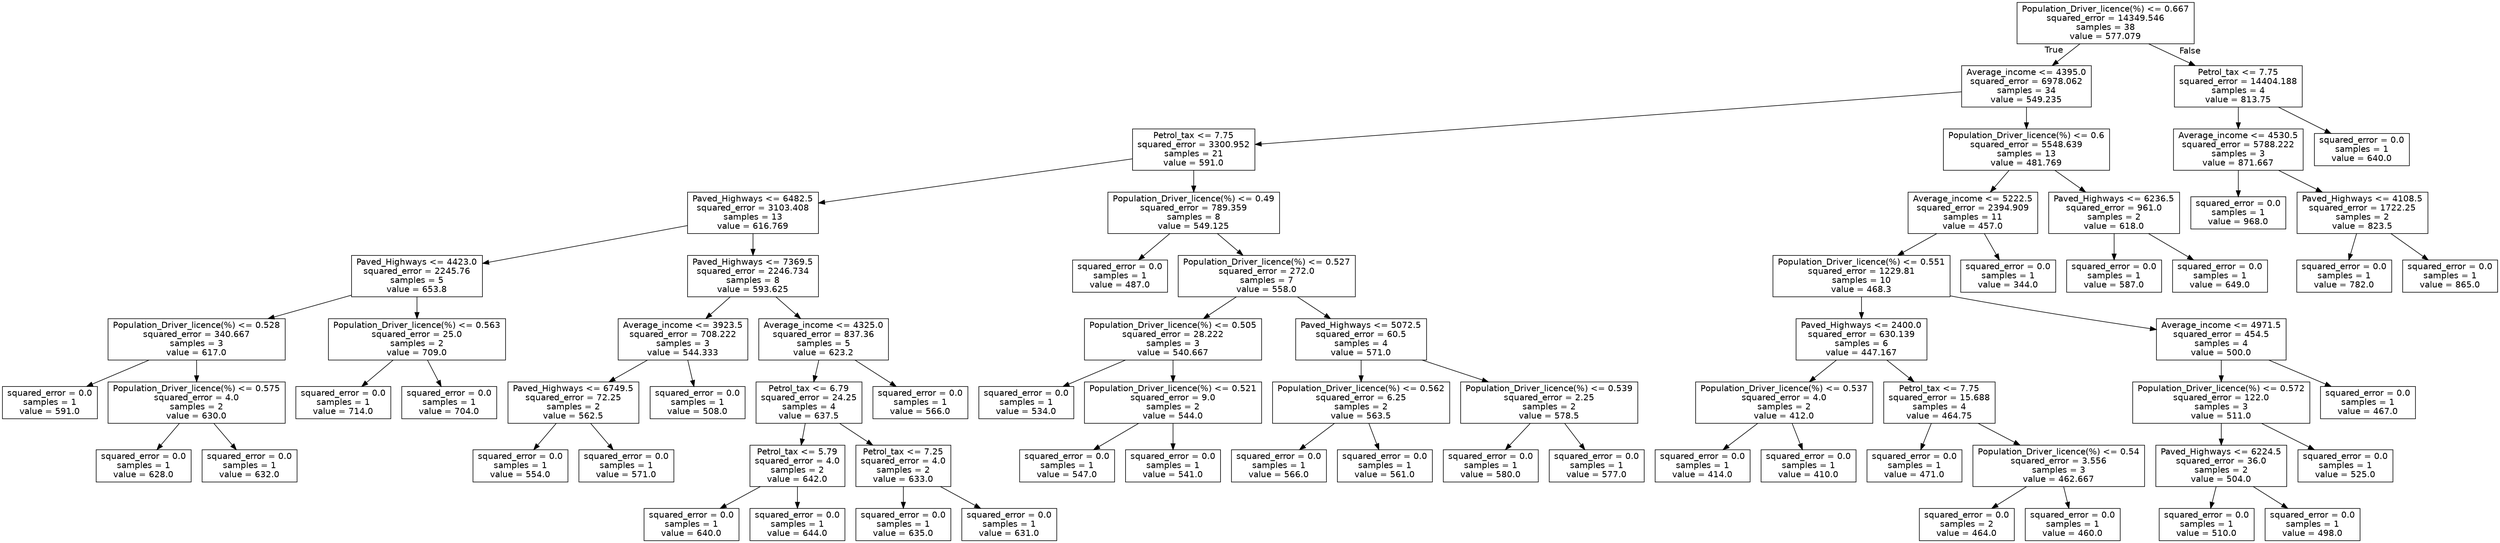 digraph Tree {
node [shape=box, fontname="helvetica"] ;
edge [fontname="helvetica"] ;
0 [label="Population_Driver_licence(%) <= 0.667\nsquared_error = 14349.546\nsamples = 38\nvalue = 577.079"] ;
1 [label="Average_income <= 4395.0\nsquared_error = 6978.062\nsamples = 34\nvalue = 549.235"] ;
0 -> 1 [labeldistance=2.5, labelangle=45, headlabel="True"] ;
2 [label="Petrol_tax <= 7.75\nsquared_error = 3300.952\nsamples = 21\nvalue = 591.0"] ;
1 -> 2 ;
3 [label="Paved_Highways <= 6482.5\nsquared_error = 3103.408\nsamples = 13\nvalue = 616.769"] ;
2 -> 3 ;
4 [label="Paved_Highways <= 4423.0\nsquared_error = 2245.76\nsamples = 5\nvalue = 653.8"] ;
3 -> 4 ;
5 [label="Population_Driver_licence(%) <= 0.528\nsquared_error = 340.667\nsamples = 3\nvalue = 617.0"] ;
4 -> 5 ;
6 [label="squared_error = 0.0\nsamples = 1\nvalue = 591.0"] ;
5 -> 6 ;
7 [label="Population_Driver_licence(%) <= 0.575\nsquared_error = 4.0\nsamples = 2\nvalue = 630.0"] ;
5 -> 7 ;
8 [label="squared_error = 0.0\nsamples = 1\nvalue = 628.0"] ;
7 -> 8 ;
9 [label="squared_error = 0.0\nsamples = 1\nvalue = 632.0"] ;
7 -> 9 ;
10 [label="Population_Driver_licence(%) <= 0.563\nsquared_error = 25.0\nsamples = 2\nvalue = 709.0"] ;
4 -> 10 ;
11 [label="squared_error = 0.0\nsamples = 1\nvalue = 714.0"] ;
10 -> 11 ;
12 [label="squared_error = 0.0\nsamples = 1\nvalue = 704.0"] ;
10 -> 12 ;
13 [label="Paved_Highways <= 7369.5\nsquared_error = 2246.734\nsamples = 8\nvalue = 593.625"] ;
3 -> 13 ;
14 [label="Average_income <= 3923.5\nsquared_error = 708.222\nsamples = 3\nvalue = 544.333"] ;
13 -> 14 ;
15 [label="Paved_Highways <= 6749.5\nsquared_error = 72.25\nsamples = 2\nvalue = 562.5"] ;
14 -> 15 ;
16 [label="squared_error = 0.0\nsamples = 1\nvalue = 554.0"] ;
15 -> 16 ;
17 [label="squared_error = 0.0\nsamples = 1\nvalue = 571.0"] ;
15 -> 17 ;
18 [label="squared_error = 0.0\nsamples = 1\nvalue = 508.0"] ;
14 -> 18 ;
19 [label="Average_income <= 4325.0\nsquared_error = 837.36\nsamples = 5\nvalue = 623.2"] ;
13 -> 19 ;
20 [label="Petrol_tax <= 6.79\nsquared_error = 24.25\nsamples = 4\nvalue = 637.5"] ;
19 -> 20 ;
21 [label="Petrol_tax <= 5.79\nsquared_error = 4.0\nsamples = 2\nvalue = 642.0"] ;
20 -> 21 ;
22 [label="squared_error = 0.0\nsamples = 1\nvalue = 640.0"] ;
21 -> 22 ;
23 [label="squared_error = 0.0\nsamples = 1\nvalue = 644.0"] ;
21 -> 23 ;
24 [label="Petrol_tax <= 7.25\nsquared_error = 4.0\nsamples = 2\nvalue = 633.0"] ;
20 -> 24 ;
25 [label="squared_error = 0.0\nsamples = 1\nvalue = 635.0"] ;
24 -> 25 ;
26 [label="squared_error = 0.0\nsamples = 1\nvalue = 631.0"] ;
24 -> 26 ;
27 [label="squared_error = 0.0\nsamples = 1\nvalue = 566.0"] ;
19 -> 27 ;
28 [label="Population_Driver_licence(%) <= 0.49\nsquared_error = 789.359\nsamples = 8\nvalue = 549.125"] ;
2 -> 28 ;
29 [label="squared_error = 0.0\nsamples = 1\nvalue = 487.0"] ;
28 -> 29 ;
30 [label="Population_Driver_licence(%) <= 0.527\nsquared_error = 272.0\nsamples = 7\nvalue = 558.0"] ;
28 -> 30 ;
31 [label="Population_Driver_licence(%) <= 0.505\nsquared_error = 28.222\nsamples = 3\nvalue = 540.667"] ;
30 -> 31 ;
32 [label="squared_error = 0.0\nsamples = 1\nvalue = 534.0"] ;
31 -> 32 ;
33 [label="Population_Driver_licence(%) <= 0.521\nsquared_error = 9.0\nsamples = 2\nvalue = 544.0"] ;
31 -> 33 ;
34 [label="squared_error = 0.0\nsamples = 1\nvalue = 547.0"] ;
33 -> 34 ;
35 [label="squared_error = 0.0\nsamples = 1\nvalue = 541.0"] ;
33 -> 35 ;
36 [label="Paved_Highways <= 5072.5\nsquared_error = 60.5\nsamples = 4\nvalue = 571.0"] ;
30 -> 36 ;
37 [label="Population_Driver_licence(%) <= 0.562\nsquared_error = 6.25\nsamples = 2\nvalue = 563.5"] ;
36 -> 37 ;
38 [label="squared_error = 0.0\nsamples = 1\nvalue = 566.0"] ;
37 -> 38 ;
39 [label="squared_error = 0.0\nsamples = 1\nvalue = 561.0"] ;
37 -> 39 ;
40 [label="Population_Driver_licence(%) <= 0.539\nsquared_error = 2.25\nsamples = 2\nvalue = 578.5"] ;
36 -> 40 ;
41 [label="squared_error = 0.0\nsamples = 1\nvalue = 580.0"] ;
40 -> 41 ;
42 [label="squared_error = 0.0\nsamples = 1\nvalue = 577.0"] ;
40 -> 42 ;
43 [label="Population_Driver_licence(%) <= 0.6\nsquared_error = 5548.639\nsamples = 13\nvalue = 481.769"] ;
1 -> 43 ;
44 [label="Average_income <= 5222.5\nsquared_error = 2394.909\nsamples = 11\nvalue = 457.0"] ;
43 -> 44 ;
45 [label="Population_Driver_licence(%) <= 0.551\nsquared_error = 1229.81\nsamples = 10\nvalue = 468.3"] ;
44 -> 45 ;
46 [label="Paved_Highways <= 2400.0\nsquared_error = 630.139\nsamples = 6\nvalue = 447.167"] ;
45 -> 46 ;
47 [label="Population_Driver_licence(%) <= 0.537\nsquared_error = 4.0\nsamples = 2\nvalue = 412.0"] ;
46 -> 47 ;
48 [label="squared_error = 0.0\nsamples = 1\nvalue = 414.0"] ;
47 -> 48 ;
49 [label="squared_error = 0.0\nsamples = 1\nvalue = 410.0"] ;
47 -> 49 ;
50 [label="Petrol_tax <= 7.75\nsquared_error = 15.688\nsamples = 4\nvalue = 464.75"] ;
46 -> 50 ;
51 [label="squared_error = 0.0\nsamples = 1\nvalue = 471.0"] ;
50 -> 51 ;
52 [label="Population_Driver_licence(%) <= 0.54\nsquared_error = 3.556\nsamples = 3\nvalue = 462.667"] ;
50 -> 52 ;
53 [label="squared_error = 0.0\nsamples = 2\nvalue = 464.0"] ;
52 -> 53 ;
54 [label="squared_error = 0.0\nsamples = 1\nvalue = 460.0"] ;
52 -> 54 ;
55 [label="Average_income <= 4971.5\nsquared_error = 454.5\nsamples = 4\nvalue = 500.0"] ;
45 -> 55 ;
56 [label="Population_Driver_licence(%) <= 0.572\nsquared_error = 122.0\nsamples = 3\nvalue = 511.0"] ;
55 -> 56 ;
57 [label="Paved_Highways <= 6224.5\nsquared_error = 36.0\nsamples = 2\nvalue = 504.0"] ;
56 -> 57 ;
58 [label="squared_error = 0.0\nsamples = 1\nvalue = 510.0"] ;
57 -> 58 ;
59 [label="squared_error = 0.0\nsamples = 1\nvalue = 498.0"] ;
57 -> 59 ;
60 [label="squared_error = 0.0\nsamples = 1\nvalue = 525.0"] ;
56 -> 60 ;
61 [label="squared_error = 0.0\nsamples = 1\nvalue = 467.0"] ;
55 -> 61 ;
62 [label="squared_error = 0.0\nsamples = 1\nvalue = 344.0"] ;
44 -> 62 ;
63 [label="Paved_Highways <= 6236.5\nsquared_error = 961.0\nsamples = 2\nvalue = 618.0"] ;
43 -> 63 ;
64 [label="squared_error = 0.0\nsamples = 1\nvalue = 587.0"] ;
63 -> 64 ;
65 [label="squared_error = 0.0\nsamples = 1\nvalue = 649.0"] ;
63 -> 65 ;
66 [label="Petrol_tax <= 7.75\nsquared_error = 14404.188\nsamples = 4\nvalue = 813.75"] ;
0 -> 66 [labeldistance=2.5, labelangle=-45, headlabel="False"] ;
67 [label="Average_income <= 4530.5\nsquared_error = 5788.222\nsamples = 3\nvalue = 871.667"] ;
66 -> 67 ;
68 [label="squared_error = 0.0\nsamples = 1\nvalue = 968.0"] ;
67 -> 68 ;
69 [label="Paved_Highways <= 4108.5\nsquared_error = 1722.25\nsamples = 2\nvalue = 823.5"] ;
67 -> 69 ;
70 [label="squared_error = 0.0\nsamples = 1\nvalue = 782.0"] ;
69 -> 70 ;
71 [label="squared_error = 0.0\nsamples = 1\nvalue = 865.0"] ;
69 -> 71 ;
72 [label="squared_error = 0.0\nsamples = 1\nvalue = 640.0"] ;
66 -> 72 ;
}